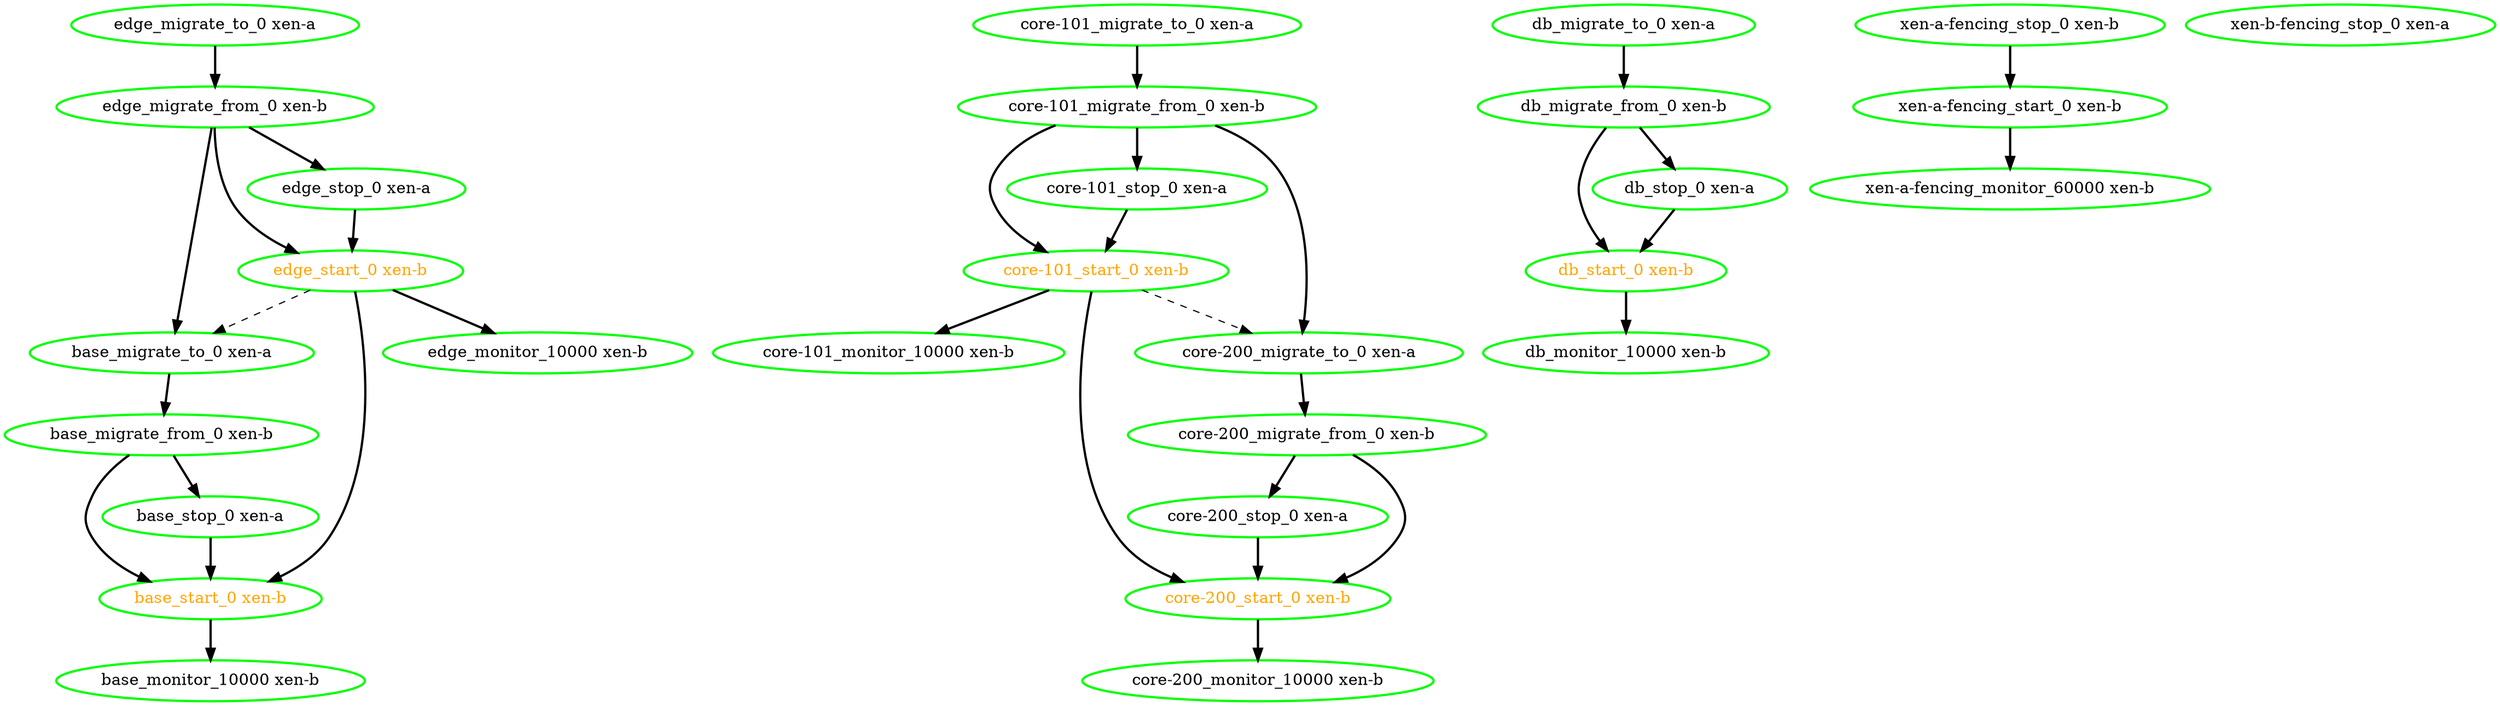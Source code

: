 digraph "g" {
"base_migrate_from_0 xen-b" -> "base_start_0 xen-b" [ style = bold]
"base_migrate_from_0 xen-b" -> "base_stop_0 xen-a" [ style = bold]
"base_migrate_from_0 xen-b" [ style=bold color="green" fontcolor="black" ]
"base_migrate_to_0 xen-a" -> "base_migrate_from_0 xen-b" [ style = bold]
"base_migrate_to_0 xen-a" [ style=bold color="green" fontcolor="black" ]
"base_monitor_10000 xen-b" [ style=bold color="green" fontcolor="black" ]
"base_start_0 xen-b" -> "base_monitor_10000 xen-b" [ style = bold]
"base_start_0 xen-b" [ style=bold color="green" fontcolor="orange" ]
"base_stop_0 xen-a" -> "base_start_0 xen-b" [ style = bold]
"base_stop_0 xen-a" [ style=bold color="green" fontcolor="black" ]
"core-101_migrate_from_0 xen-b" -> "core-101_start_0 xen-b" [ style = bold]
"core-101_migrate_from_0 xen-b" -> "core-101_stop_0 xen-a" [ style = bold]
"core-101_migrate_from_0 xen-b" -> "core-200_migrate_to_0 xen-a" [ style = bold]
"core-101_migrate_from_0 xen-b" [ style=bold color="green" fontcolor="black" ]
"core-101_migrate_to_0 xen-a" -> "core-101_migrate_from_0 xen-b" [ style = bold]
"core-101_migrate_to_0 xen-a" [ style=bold color="green" fontcolor="black" ]
"core-101_monitor_10000 xen-b" [ style=bold color="green" fontcolor="black" ]
"core-101_start_0 xen-b" -> "core-101_monitor_10000 xen-b" [ style = bold]
"core-101_start_0 xen-b" -> "core-200_migrate_to_0 xen-a" [ style = dashed]
"core-101_start_0 xen-b" -> "core-200_start_0 xen-b" [ style = bold]
"core-101_start_0 xen-b" [ style=bold color="green" fontcolor="orange" ]
"core-101_stop_0 xen-a" -> "core-101_start_0 xen-b" [ style = bold]
"core-101_stop_0 xen-a" [ style=bold color="green" fontcolor="black" ]
"core-200_migrate_from_0 xen-b" -> "core-200_start_0 xen-b" [ style = bold]
"core-200_migrate_from_0 xen-b" -> "core-200_stop_0 xen-a" [ style = bold]
"core-200_migrate_from_0 xen-b" [ style=bold color="green" fontcolor="black" ]
"core-200_migrate_to_0 xen-a" -> "core-200_migrate_from_0 xen-b" [ style = bold]
"core-200_migrate_to_0 xen-a" [ style=bold color="green" fontcolor="black" ]
"core-200_monitor_10000 xen-b" [ style=bold color="green" fontcolor="black" ]
"core-200_start_0 xen-b" -> "core-200_monitor_10000 xen-b" [ style = bold]
"core-200_start_0 xen-b" [ style=bold color="green" fontcolor="orange" ]
"core-200_stop_0 xen-a" -> "core-200_start_0 xen-b" [ style = bold]
"core-200_stop_0 xen-a" [ style=bold color="green" fontcolor="black" ]
"db_migrate_from_0 xen-b" -> "db_start_0 xen-b" [ style = bold]
"db_migrate_from_0 xen-b" -> "db_stop_0 xen-a" [ style = bold]
"db_migrate_from_0 xen-b" [ style=bold color="green" fontcolor="black" ]
"db_migrate_to_0 xen-a" -> "db_migrate_from_0 xen-b" [ style = bold]
"db_migrate_to_0 xen-a" [ style=bold color="green" fontcolor="black" ]
"db_monitor_10000 xen-b" [ style=bold color="green" fontcolor="black" ]
"db_start_0 xen-b" -> "db_monitor_10000 xen-b" [ style = bold]
"db_start_0 xen-b" [ style=bold color="green" fontcolor="orange" ]
"db_stop_0 xen-a" -> "db_start_0 xen-b" [ style = bold]
"db_stop_0 xen-a" [ style=bold color="green" fontcolor="black" ]
"edge_migrate_from_0 xen-b" -> "base_migrate_to_0 xen-a" [ style = bold]
"edge_migrate_from_0 xen-b" -> "edge_start_0 xen-b" [ style = bold]
"edge_migrate_from_0 xen-b" -> "edge_stop_0 xen-a" [ style = bold]
"edge_migrate_from_0 xen-b" [ style=bold color="green" fontcolor="black" ]
"edge_migrate_to_0 xen-a" -> "edge_migrate_from_0 xen-b" [ style = bold]
"edge_migrate_to_0 xen-a" [ style=bold color="green" fontcolor="black" ]
"edge_monitor_10000 xen-b" [ style=bold color="green" fontcolor="black" ]
"edge_start_0 xen-b" -> "base_migrate_to_0 xen-a" [ style = dashed]
"edge_start_0 xen-b" -> "base_start_0 xen-b" [ style = bold]
"edge_start_0 xen-b" -> "edge_monitor_10000 xen-b" [ style = bold]
"edge_start_0 xen-b" [ style=bold color="green" fontcolor="orange" ]
"edge_stop_0 xen-a" -> "edge_start_0 xen-b" [ style = bold]
"edge_stop_0 xen-a" [ style=bold color="green" fontcolor="black" ]
"xen-a-fencing_monitor_60000 xen-b" [ style=bold color="green" fontcolor="black" ]
"xen-a-fencing_start_0 xen-b" -> "xen-a-fencing_monitor_60000 xen-b" [ style = bold]
"xen-a-fencing_start_0 xen-b" [ style=bold color="green" fontcolor="black" ]
"xen-a-fencing_stop_0 xen-b" -> "xen-a-fencing_start_0 xen-b" [ style = bold]
"xen-a-fencing_stop_0 xen-b" [ style=bold color="green" fontcolor="black" ]
"xen-b-fencing_stop_0 xen-a" [ style=bold color="green" fontcolor="black" ]
}
